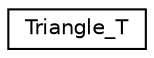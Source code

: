 digraph "Graphical Class Hierarchy"
{
  edge [fontname="Helvetica",fontsize="10",labelfontname="Helvetica",labelfontsize="10"];
  node [fontname="Helvetica",fontsize="10",shape=record];
  rankdir="LR";
  Node0 [label="Triangle_T",height=0.2,width=0.4,color="black", fillcolor="white", style="filled",URL="$structTriangle__T.html"];
}
